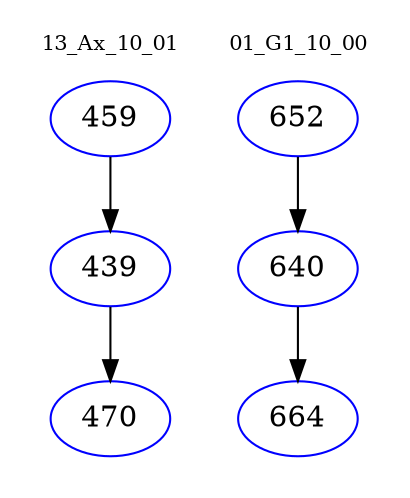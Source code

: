 digraph{
subgraph cluster_0 {
color = white
label = "13_Ax_10_01";
fontsize=10;
T0_459 [label="459", color="blue"]
T0_459 -> T0_439 [color="black"]
T0_439 [label="439", color="blue"]
T0_439 -> T0_470 [color="black"]
T0_470 [label="470", color="blue"]
}
subgraph cluster_1 {
color = white
label = "01_G1_10_00";
fontsize=10;
T1_652 [label="652", color="blue"]
T1_652 -> T1_640 [color="black"]
T1_640 [label="640", color="blue"]
T1_640 -> T1_664 [color="black"]
T1_664 [label="664", color="blue"]
}
}
